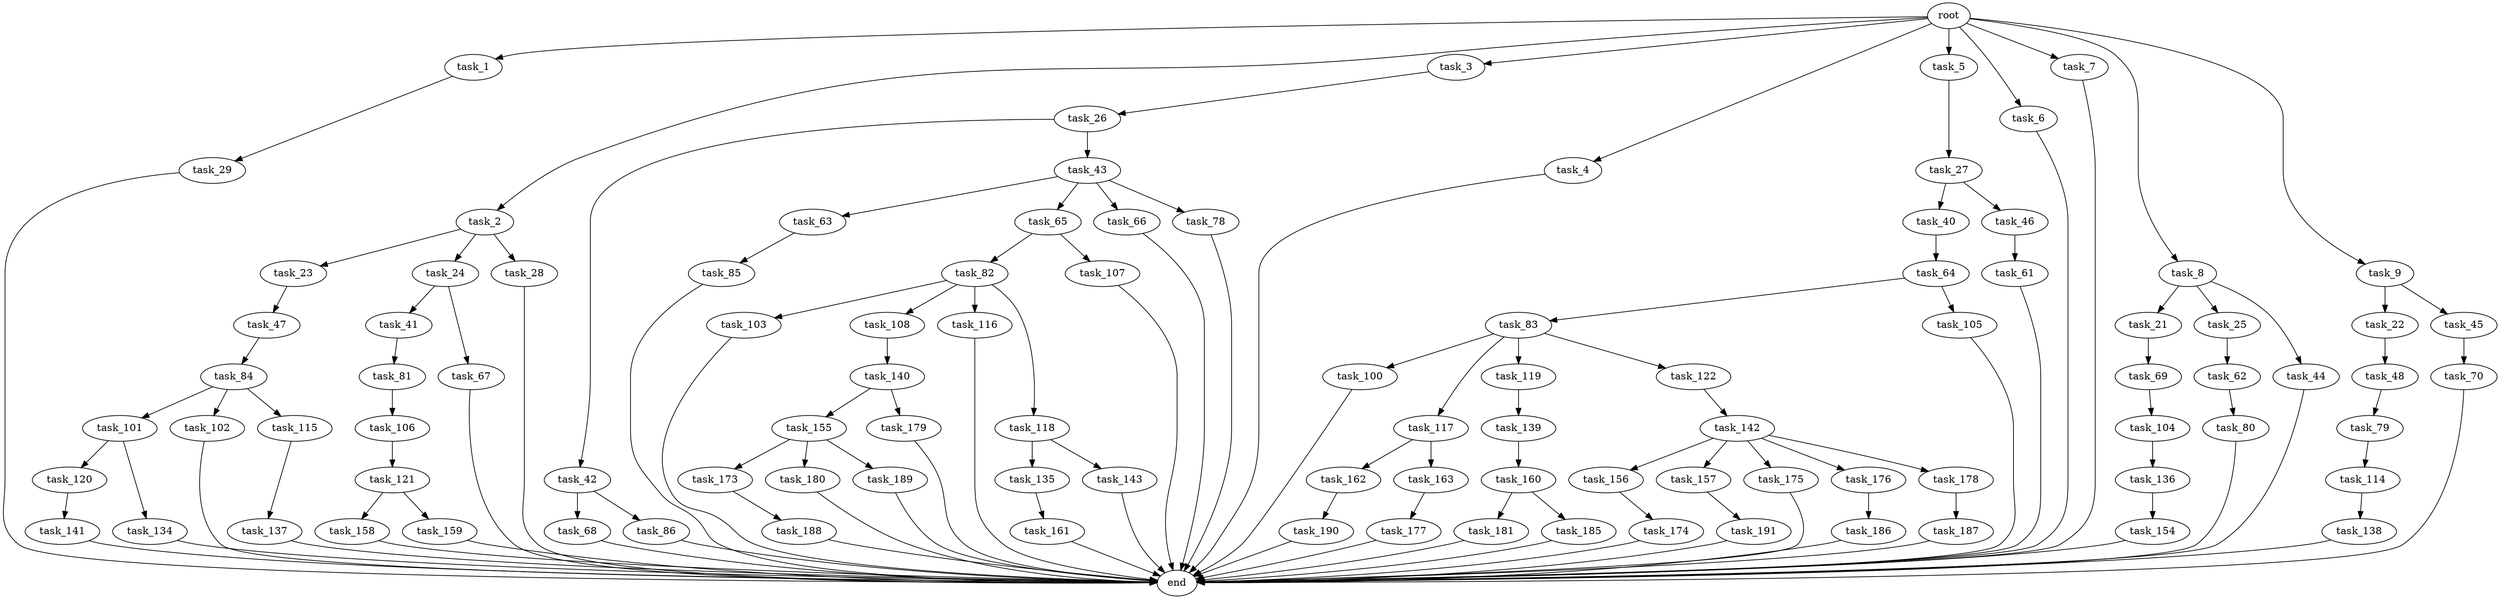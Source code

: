 digraph G {
  root [size="0.000000"];
  task_1 [size="2.048000"];
  task_2 [size="2.048000"];
  task_3 [size="2.048000"];
  task_4 [size="2.048000"];
  task_5 [size="2.048000"];
  task_6 [size="2.048000"];
  task_7 [size="2.048000"];
  task_8 [size="2.048000"];
  task_9 [size="2.048000"];
  task_21 [size="68719476.736000"];
  task_22 [size="1099511627.776000"];
  task_23 [size="429496729.600000"];
  task_24 [size="429496729.600000"];
  task_25 [size="68719476.736000"];
  task_26 [size="274877906.944000"];
  task_27 [size="1717986918.400000"];
  task_28 [size="429496729.600000"];
  task_29 [size="1391569403.904000"];
  task_40 [size="841813590.016000"];
  task_41 [size="154618822.656000"];
  task_42 [size="274877906.944000"];
  task_43 [size="274877906.944000"];
  task_44 [size="68719476.736000"];
  task_45 [size="1099511627.776000"];
  task_46 [size="841813590.016000"];
  task_47 [size="618475290.624000"];
  task_48 [size="68719476.736000"];
  task_61 [size="618475290.624000"];
  task_62 [size="68719476.736000"];
  task_63 [size="1099511627.776000"];
  task_64 [size="274877906.944000"];
  task_65 [size="1099511627.776000"];
  task_66 [size="1099511627.776000"];
  task_67 [size="154618822.656000"];
  task_68 [size="1717986918.400000"];
  task_69 [size="1391569403.904000"];
  task_70 [size="618475290.624000"];
  task_78 [size="1099511627.776000"];
  task_79 [size="618475290.624000"];
  task_80 [size="429496729.600000"];
  task_81 [size="1391569403.904000"];
  task_82 [size="274877906.944000"];
  task_83 [size="68719476.736000"];
  task_84 [size="68719476.736000"];
  task_85 [size="1391569403.904000"];
  task_86 [size="1717986918.400000"];
  task_100 [size="618475290.624000"];
  task_101 [size="1717986918.400000"];
  task_102 [size="1717986918.400000"];
  task_103 [size="1099511627.776000"];
  task_104 [size="154618822.656000"];
  task_105 [size="68719476.736000"];
  task_106 [size="154618822.656000"];
  task_107 [size="274877906.944000"];
  task_108 [size="1099511627.776000"];
  task_114 [size="1099511627.776000"];
  task_115 [size="1717986918.400000"];
  task_116 [size="1099511627.776000"];
  task_117 [size="618475290.624000"];
  task_118 [size="1099511627.776000"];
  task_119 [size="618475290.624000"];
  task_120 [size="1391569403.904000"];
  task_121 [size="68719476.736000"];
  task_122 [size="618475290.624000"];
  task_134 [size="1391569403.904000"];
  task_135 [size="1391569403.904000"];
  task_136 [size="429496729.600000"];
  task_137 [size="618475290.624000"];
  task_138 [size="1717986918.400000"];
  task_139 [size="1717986918.400000"];
  task_140 [size="68719476.736000"];
  task_141 [size="1717986918.400000"];
  task_142 [size="429496729.600000"];
  task_143 [size="1391569403.904000"];
  task_154 [size="1717986918.400000"];
  task_155 [size="154618822.656000"];
  task_156 [size="841813590.016000"];
  task_157 [size="841813590.016000"];
  task_158 [size="154618822.656000"];
  task_159 [size="154618822.656000"];
  task_160 [size="1099511627.776000"];
  task_161 [size="1391569403.904000"];
  task_162 [size="274877906.944000"];
  task_163 [size="274877906.944000"];
  task_173 [size="68719476.736000"];
  task_174 [size="841813590.016000"];
  task_175 [size="841813590.016000"];
  task_176 [size="841813590.016000"];
  task_177 [size="1099511627.776000"];
  task_178 [size="841813590.016000"];
  task_179 [size="154618822.656000"];
  task_180 [size="68719476.736000"];
  task_181 [size="154618822.656000"];
  task_185 [size="154618822.656000"];
  task_186 [size="841813590.016000"];
  task_187 [size="841813590.016000"];
  task_188 [size="618475290.624000"];
  task_189 [size="68719476.736000"];
  task_190 [size="68719476.736000"];
  task_191 [size="618475290.624000"];
  end [size="0.000000"];

  root -> task_1 [size="1.000000"];
  root -> task_2 [size="1.000000"];
  root -> task_3 [size="1.000000"];
  root -> task_4 [size="1.000000"];
  root -> task_5 [size="1.000000"];
  root -> task_6 [size="1.000000"];
  root -> task_7 [size="1.000000"];
  root -> task_8 [size="1.000000"];
  root -> task_9 [size="1.000000"];
  task_1 -> task_29 [size="679477248.000000"];
  task_2 -> task_23 [size="209715200.000000"];
  task_2 -> task_24 [size="209715200.000000"];
  task_2 -> task_28 [size="209715200.000000"];
  task_3 -> task_26 [size="134217728.000000"];
  task_4 -> end [size="1.000000"];
  task_5 -> task_27 [size="838860800.000000"];
  task_6 -> end [size="1.000000"];
  task_7 -> end [size="1.000000"];
  task_8 -> task_21 [size="33554432.000000"];
  task_8 -> task_25 [size="33554432.000000"];
  task_8 -> task_44 [size="33554432.000000"];
  task_9 -> task_22 [size="536870912.000000"];
  task_9 -> task_45 [size="536870912.000000"];
  task_21 -> task_69 [size="679477248.000000"];
  task_22 -> task_48 [size="33554432.000000"];
  task_23 -> task_47 [size="301989888.000000"];
  task_24 -> task_41 [size="75497472.000000"];
  task_24 -> task_67 [size="75497472.000000"];
  task_25 -> task_62 [size="33554432.000000"];
  task_26 -> task_42 [size="134217728.000000"];
  task_26 -> task_43 [size="134217728.000000"];
  task_27 -> task_40 [size="411041792.000000"];
  task_27 -> task_46 [size="411041792.000000"];
  task_28 -> end [size="1.000000"];
  task_29 -> end [size="1.000000"];
  task_40 -> task_64 [size="134217728.000000"];
  task_41 -> task_81 [size="679477248.000000"];
  task_42 -> task_68 [size="838860800.000000"];
  task_42 -> task_86 [size="838860800.000000"];
  task_43 -> task_63 [size="536870912.000000"];
  task_43 -> task_65 [size="536870912.000000"];
  task_43 -> task_66 [size="536870912.000000"];
  task_43 -> task_78 [size="536870912.000000"];
  task_44 -> end [size="1.000000"];
  task_45 -> task_70 [size="301989888.000000"];
  task_46 -> task_61 [size="301989888.000000"];
  task_47 -> task_84 [size="33554432.000000"];
  task_48 -> task_79 [size="301989888.000000"];
  task_61 -> end [size="1.000000"];
  task_62 -> task_80 [size="209715200.000000"];
  task_63 -> task_85 [size="679477248.000000"];
  task_64 -> task_83 [size="33554432.000000"];
  task_64 -> task_105 [size="33554432.000000"];
  task_65 -> task_82 [size="134217728.000000"];
  task_65 -> task_107 [size="134217728.000000"];
  task_66 -> end [size="1.000000"];
  task_67 -> end [size="1.000000"];
  task_68 -> end [size="1.000000"];
  task_69 -> task_104 [size="75497472.000000"];
  task_70 -> end [size="1.000000"];
  task_78 -> end [size="1.000000"];
  task_79 -> task_114 [size="536870912.000000"];
  task_80 -> end [size="1.000000"];
  task_81 -> task_106 [size="75497472.000000"];
  task_82 -> task_103 [size="536870912.000000"];
  task_82 -> task_108 [size="536870912.000000"];
  task_82 -> task_116 [size="536870912.000000"];
  task_82 -> task_118 [size="536870912.000000"];
  task_83 -> task_100 [size="301989888.000000"];
  task_83 -> task_117 [size="301989888.000000"];
  task_83 -> task_119 [size="301989888.000000"];
  task_83 -> task_122 [size="301989888.000000"];
  task_84 -> task_101 [size="838860800.000000"];
  task_84 -> task_102 [size="838860800.000000"];
  task_84 -> task_115 [size="838860800.000000"];
  task_85 -> end [size="1.000000"];
  task_86 -> end [size="1.000000"];
  task_100 -> end [size="1.000000"];
  task_101 -> task_120 [size="679477248.000000"];
  task_101 -> task_134 [size="679477248.000000"];
  task_102 -> end [size="1.000000"];
  task_103 -> end [size="1.000000"];
  task_104 -> task_136 [size="209715200.000000"];
  task_105 -> end [size="1.000000"];
  task_106 -> task_121 [size="33554432.000000"];
  task_107 -> end [size="1.000000"];
  task_108 -> task_140 [size="33554432.000000"];
  task_114 -> task_138 [size="838860800.000000"];
  task_115 -> task_137 [size="301989888.000000"];
  task_116 -> end [size="1.000000"];
  task_117 -> task_162 [size="134217728.000000"];
  task_117 -> task_163 [size="134217728.000000"];
  task_118 -> task_135 [size="679477248.000000"];
  task_118 -> task_143 [size="679477248.000000"];
  task_119 -> task_139 [size="838860800.000000"];
  task_120 -> task_141 [size="838860800.000000"];
  task_121 -> task_158 [size="75497472.000000"];
  task_121 -> task_159 [size="75497472.000000"];
  task_122 -> task_142 [size="209715200.000000"];
  task_134 -> end [size="1.000000"];
  task_135 -> task_161 [size="679477248.000000"];
  task_136 -> task_154 [size="838860800.000000"];
  task_137 -> end [size="1.000000"];
  task_138 -> end [size="1.000000"];
  task_139 -> task_160 [size="536870912.000000"];
  task_140 -> task_155 [size="75497472.000000"];
  task_140 -> task_179 [size="75497472.000000"];
  task_141 -> end [size="1.000000"];
  task_142 -> task_156 [size="411041792.000000"];
  task_142 -> task_157 [size="411041792.000000"];
  task_142 -> task_175 [size="411041792.000000"];
  task_142 -> task_176 [size="411041792.000000"];
  task_142 -> task_178 [size="411041792.000000"];
  task_143 -> end [size="1.000000"];
  task_154 -> end [size="1.000000"];
  task_155 -> task_173 [size="33554432.000000"];
  task_155 -> task_180 [size="33554432.000000"];
  task_155 -> task_189 [size="33554432.000000"];
  task_156 -> task_174 [size="411041792.000000"];
  task_157 -> task_191 [size="301989888.000000"];
  task_158 -> end [size="1.000000"];
  task_159 -> end [size="1.000000"];
  task_160 -> task_181 [size="75497472.000000"];
  task_160 -> task_185 [size="75497472.000000"];
  task_161 -> end [size="1.000000"];
  task_162 -> task_190 [size="33554432.000000"];
  task_163 -> task_177 [size="536870912.000000"];
  task_173 -> task_188 [size="301989888.000000"];
  task_174 -> end [size="1.000000"];
  task_175 -> end [size="1.000000"];
  task_176 -> task_186 [size="411041792.000000"];
  task_177 -> end [size="1.000000"];
  task_178 -> task_187 [size="411041792.000000"];
  task_179 -> end [size="1.000000"];
  task_180 -> end [size="1.000000"];
  task_181 -> end [size="1.000000"];
  task_185 -> end [size="1.000000"];
  task_186 -> end [size="1.000000"];
  task_187 -> end [size="1.000000"];
  task_188 -> end [size="1.000000"];
  task_189 -> end [size="1.000000"];
  task_190 -> end [size="1.000000"];
  task_191 -> end [size="1.000000"];
}
